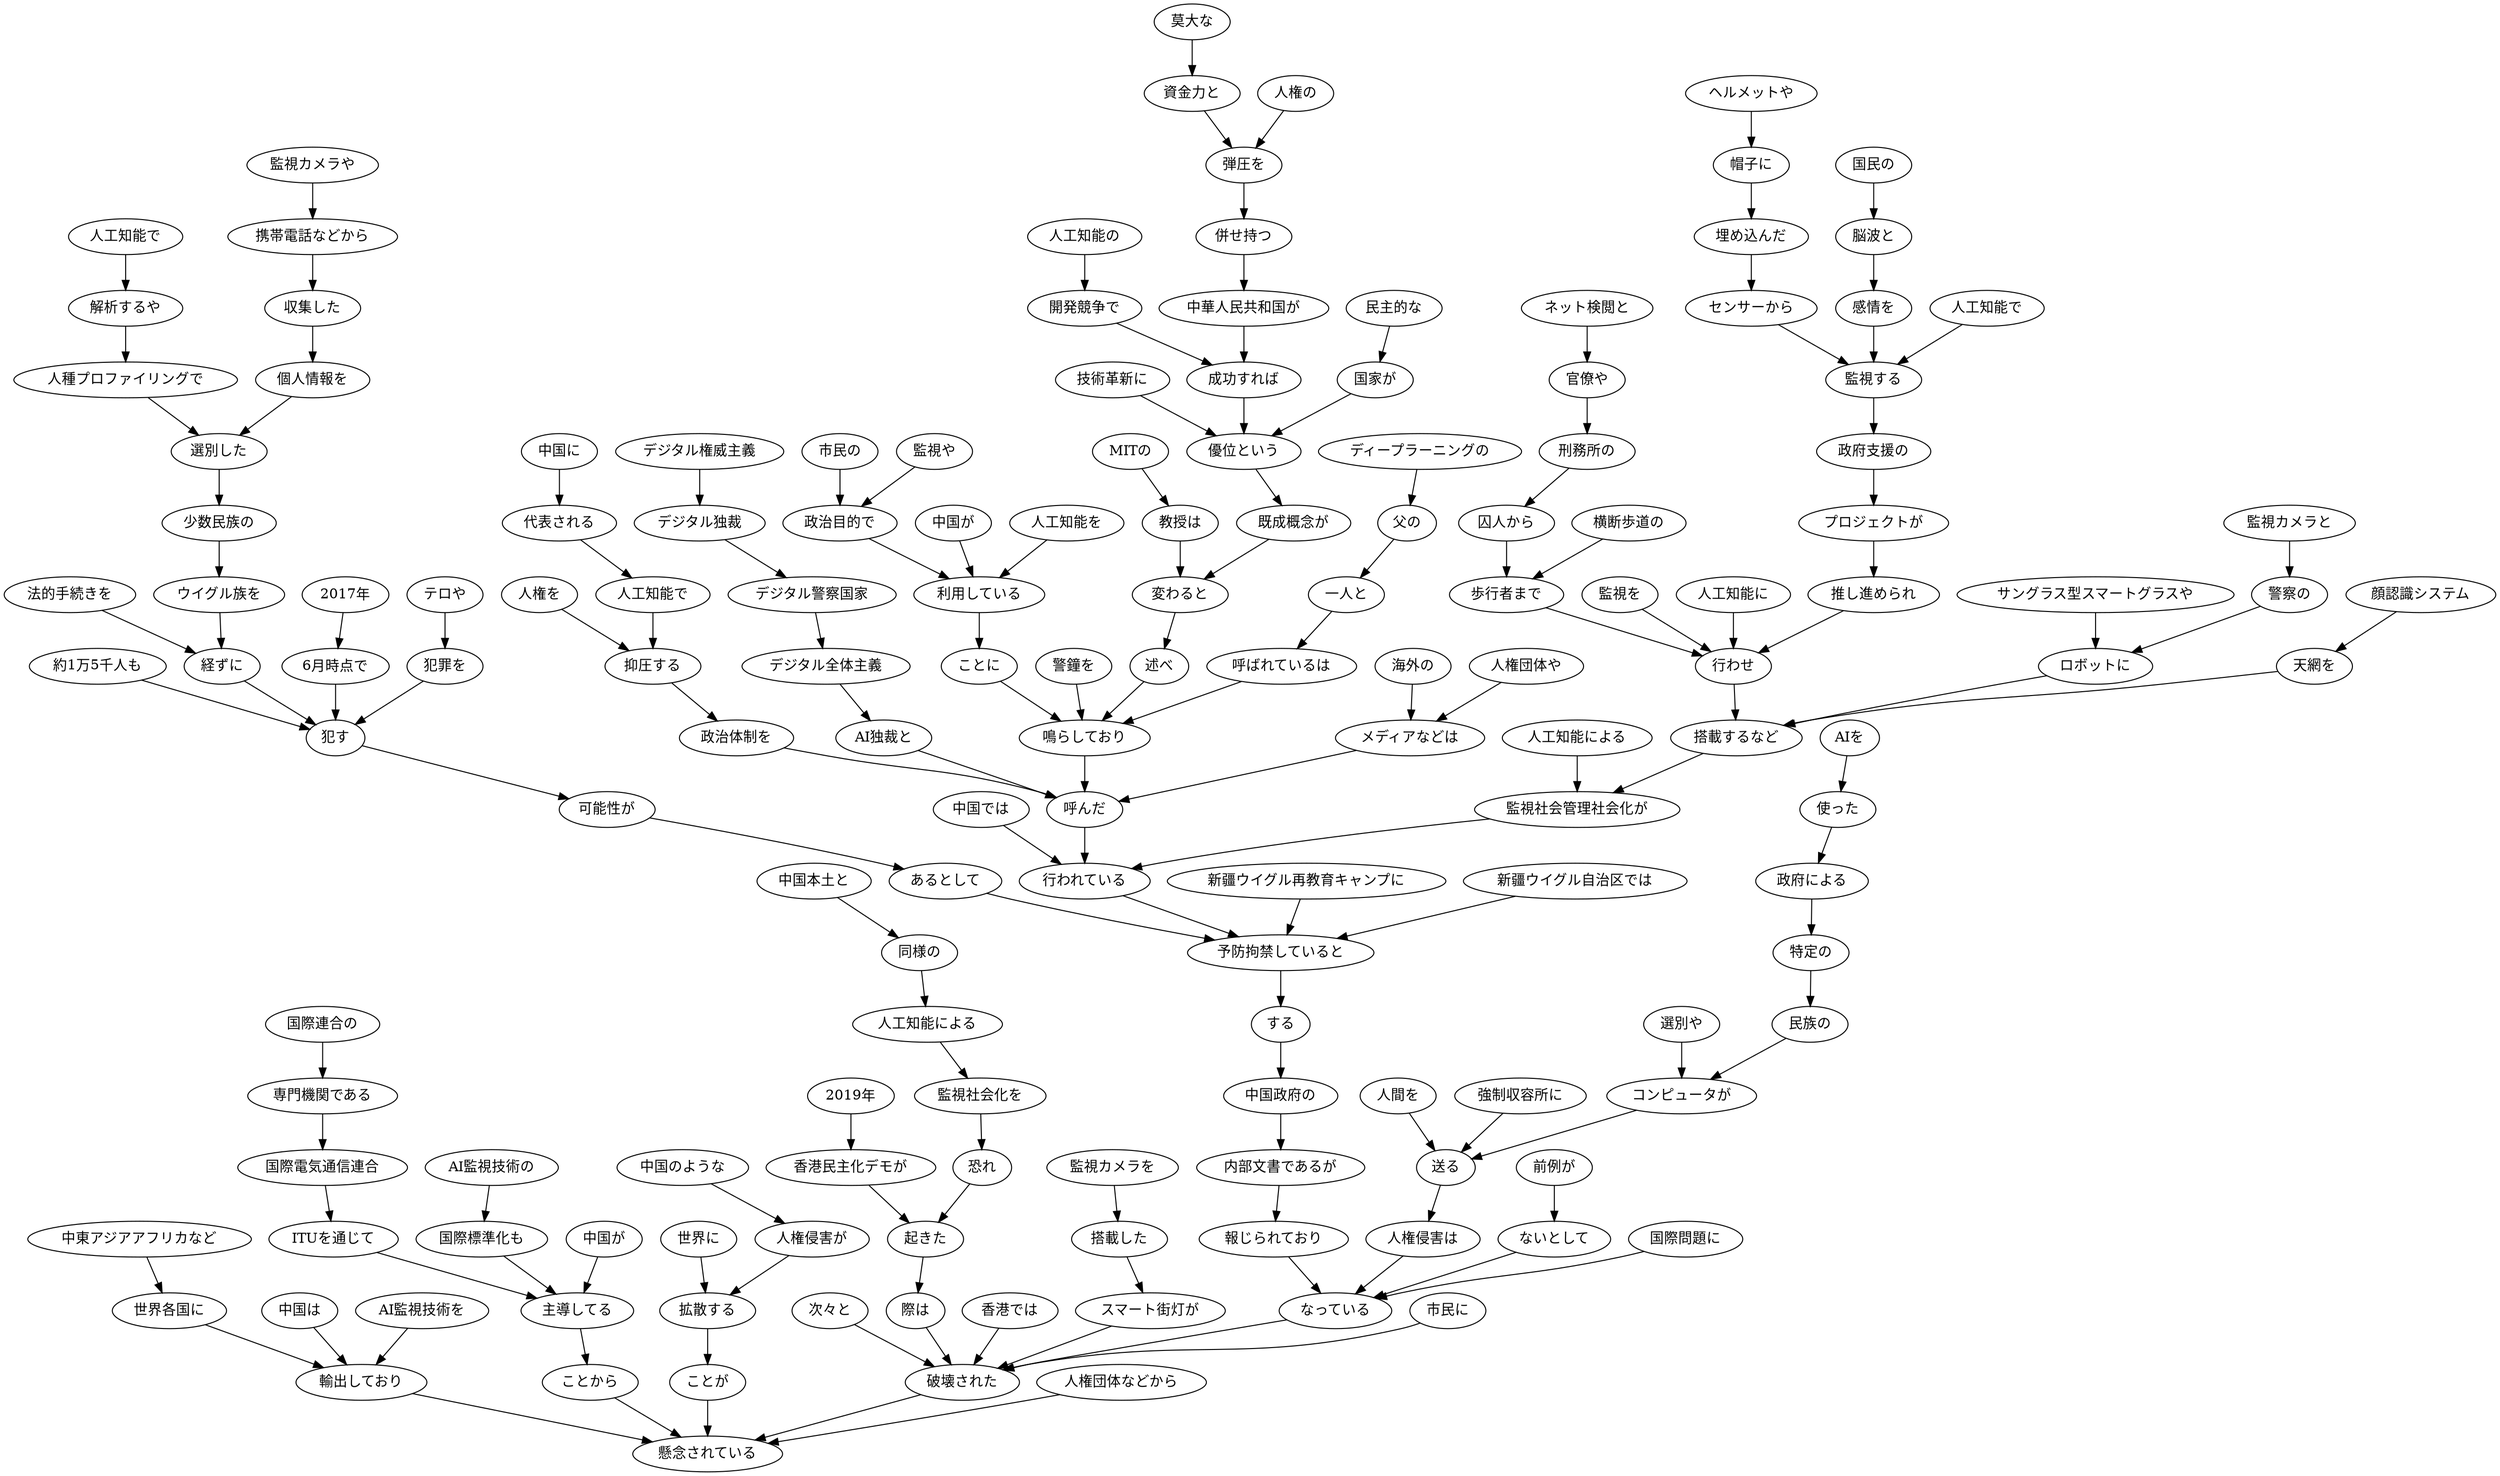 // ans44
digraph {
	0 [label="MITの"]
	1 [label="教授は"]
	0 -> 1
	1 [label="教授は"]
	16 [label="変わると"]
	1 -> 16
	2 [label="莫大な"]
	3 [label="資金力と"]
	2 -> 3
	3 [label="資金力と"]
	5 [label="弾圧を"]
	3 -> 5
	4 [label="人権の"]
	5 [label="弾圧を"]
	4 -> 5
	5 [label="弾圧を"]
	6 [label="併せ持つ"]
	5 -> 6
	6 [label="併せ持つ"]
	7 [label="中華人民共和国が"]
	6 -> 7
	7 [label="中華人民共和国が"]
	10 [label="成功すれば"]
	7 -> 10
	8 [label="人工知能の"]
	9 [label="開発競争で"]
	8 -> 9
	9 [label="開発競争で"]
	10 [label="成功すれば"]
	9 -> 10
	10 [label="成功すれば"]
	14 [label="優位という"]
	10 -> 14
	11 [label="民主的な"]
	12 [label="国家が"]
	11 -> 12
	12 [label="国家が"]
	14 [label="優位という"]
	12 -> 14
	13 [label="技術革新に"]
	14 [label="優位という"]
	13 -> 14
	14 [label="優位という"]
	15 [label="既成概念が"]
	14 -> 15
	15 [label="既成概念が"]
	16 [label="変わると"]
	15 -> 16
	16 [label="変わると"]
	17 [label="述べ"]
	16 -> 17
	17 [label="述べ"]
	30 [label="鳴らしており"]
	17 -> 30
	18 [label="ディープラーニングの"]
	19 [label="父の"]
	18 -> 19
	19 [label="父の"]
	20 [label="一人と"]
	19 -> 20
	20 [label="一人と"]
	21 [label="呼ばれているは"]
	20 -> 21
	21 [label="呼ばれているは"]
	30 [label="鳴らしており"]
	21 -> 30
	22 [label="中国が"]
	27 [label="利用している"]
	22 -> 27
	23 [label="市民の"]
	25 [label="政治目的で"]
	23 -> 25
	24 [label="監視や"]
	25 [label="政治目的で"]
	24 -> 25
	25 [label="政治目的で"]
	27 [label="利用している"]
	25 -> 27
	26 [label="人工知能を"]
	27 [label="利用している"]
	26 -> 27
	27 [label="利用している"]
	28 [label="ことに"]
	27 -> 28
	28 [label="ことに"]
	30 [label="鳴らしており"]
	28 -> 30
	29 [label="警鐘を"]
	30 [label="鳴らしており"]
	29 -> 30
	30 [label="鳴らしており"]
	45 [label="呼んだ"]
	30 -> 45
	31 [label="海外の"]
	33 [label="メディアなどは"]
	31 -> 33
	32 [label="人権団体や"]
	33 [label="メディアなどは"]
	32 -> 33
	33 [label="メディアなどは"]
	45 [label="呼んだ"]
	33 -> 45
	34 [label="中国に"]
	35 [label="代表される"]
	34 -> 35
	35 [label="代表される"]
	36 [label="人工知能で"]
	35 -> 36
	36 [label="人工知能で"]
	38 [label="抑圧する"]
	36 -> 38
	37 [label="人権を"]
	38 [label="抑圧する"]
	37 -> 38
	38 [label="抑圧する"]
	39 [label="政治体制を"]
	38 -> 39
	39 [label="政治体制を"]
	45 [label="呼んだ"]
	39 -> 45
	40 [label="デジタル権威主義"]
	41 [label="デジタル独裁"]
	40 -> 41
	41 [label="デジタル独裁"]
	42 [label="デジタル警察国家"]
	41 -> 42
	42 [label="デジタル警察国家"]
	43 [label="デジタル全体主義"]
	42 -> 43
	43 [label="デジタル全体主義"]
	44 [label="AI独裁と"]
	43 -> 44
	44 [label="AI独裁と"]
	45 [label="呼んだ"]
	44 -> 45
	45 [label="呼んだ"]
	77 [label="行われている"]
	45 -> 77
	46 [label="中国では"]
	77 [label="行われている"]
	46 -> 77
	47 [label="ヘルメットや"]
	48 [label="帽子に"]
	47 -> 48
	48 [label="帽子に"]
	49 [label="埋め込んだ"]
	48 -> 49
	49 [label="埋め込んだ"]
	50 [label="センサーから"]
	49 -> 50
	50 [label="センサーから"]
	55 [label="監視する"]
	50 -> 55
	51 [label="国民の"]
	52 [label="脳波と"]
	51 -> 52
	52 [label="脳波と"]
	53 [label="感情を"]
	52 -> 53
	53 [label="感情を"]
	55 [label="監視する"]
	53 -> 55
	54 [label="人工知能で"]
	55 [label="監視する"]
	54 -> 55
	55 [label="監視する"]
	56 [label="政府支援の"]
	55 -> 56
	56 [label="政府支援の"]
	57 [label="プロジェクトが"]
	56 -> 57
	57 [label="プロジェクトが"]
	58 [label="推し進められ"]
	57 -> 58
	58 [label="推し進められ"]
	67 [label="行わせ"]
	58 -> 67
	59 [label="ネット検閲と"]
	60 [label="官僚や"]
	59 -> 60
	60 [label="官僚や"]
	61 [label="刑務所の"]
	60 -> 61
	61 [label="刑務所の"]
	62 [label="囚人から"]
	61 -> 62
	62 [label="囚人から"]
	64 [label="歩行者まで"]
	62 -> 64
	63 [label="横断歩道の"]
	64 [label="歩行者まで"]
	63 -> 64
	64 [label="歩行者まで"]
	67 [label="行わせ"]
	64 -> 67
	65 [label="監視を"]
	67 [label="行わせ"]
	65 -> 67
	66 [label="人工知能に"]
	67 [label="行わせ"]
	66 -> 67
	67 [label="行わせ"]
	74 [label="搭載するなど"]
	67 -> 74
	68 [label="監視カメラと"]
	69 [label="警察の"]
	68 -> 69
	69 [label="警察の"]
	71 [label="ロボットに"]
	69 -> 71
	70 [label="サングラス型スマートグラスや"]
	71 [label="ロボットに"]
	70 -> 71
	71 [label="ロボットに"]
	74 [label="搭載するなど"]
	71 -> 74
	72 [label="顔認識システム"]
	73 [label="天網を"]
	72 -> 73
	73 [label="天網を"]
	74 [label="搭載するなど"]
	73 -> 74
	74 [label="搭載するなど"]
	76 [label="監視社会管理社会化が"]
	74 -> 76
	75 [label="人工知能による"]
	76 [label="監視社会管理社会化が"]
	75 -> 76
	76 [label="監視社会管理社会化が"]
	77 [label="行われている"]
	76 -> 77
	77 [label="行われている"]
	100 [label="予防拘禁していると"]
	77 -> 100
	78 [label="新疆ウイグル自治区では"]
	100 [label="予防拘禁していると"]
	78 -> 100
	79 [label="監視カメラや"]
	80 [label="携帯電話などから"]
	79 -> 80
	80 [label="携帯電話などから"]
	81 [label="収集した"]
	80 -> 81
	81 [label="収集した"]
	82 [label="個人情報を"]
	81 -> 82
	82 [label="個人情報を"]
	86 [label="選別した"]
	82 -> 86
	83 [label="人工知能で"]
	84 [label="解析するや"]
	83 -> 84
	84 [label="解析するや"]
	85 [label="人種プロファイリングで"]
	84 -> 85
	85 [label="人種プロファイリングで"]
	86 [label="選別した"]
	85 -> 86
	86 [label="選別した"]
	87 [label="少数民族の"]
	86 -> 87
	87 [label="少数民族の"]
	88 [label="ウイグル族を"]
	87 -> 88
	88 [label="ウイグル族を"]
	90 [label="経ずに"]
	88 -> 90
	89 [label="法的手続きを"]
	90 [label="経ずに"]
	89 -> 90
	90 [label="経ずに"]
	96 [label="犯す"]
	90 -> 96
	91 [label="2017年"]
	92 [label="6月時点で"]
	91 -> 92
	92 [label="6月時点で"]
	96 [label="犯す"]
	92 -> 96
	93 [label="約1万5千人も"]
	96 [label="犯す"]
	93 -> 96
	94 [label="テロや"]
	95 [label="犯罪を"]
	94 -> 95
	95 [label="犯罪を"]
	96 [label="犯す"]
	95 -> 96
	96 [label="犯す"]
	97 [label="可能性が"]
	96 -> 97
	97 [label="可能性が"]
	98 [label="あるとして"]
	97 -> 98
	98 [label="あるとして"]
	100 [label="予防拘禁していると"]
	98 -> 100
	99 [label="新疆ウイグル再教育キャンプに"]
	100 [label="予防拘禁していると"]
	99 -> 100
	100 [label="予防拘禁していると"]
	101 [label="する"]
	100 -> 101
	101 [label="する"]
	102 [label="中国政府の"]
	101 -> 102
	102 [label="中国政府の"]
	103 [label="内部文書であるが"]
	102 -> 103
	103 [label="内部文書であるが"]
	104 [label="報じられており"]
	103 -> 104
	104 [label="報じられており"]
	119 [label="なっている"]
	104 -> 119
	105 [label="AIを"]
	106 [label="使った"]
	105 -> 106
	106 [label="使った"]
	107 [label="政府による"]
	106 -> 107
	107 [label="政府による"]
	108 [label="特定の"]
	107 -> 108
	108 [label="特定の"]
	109 [label="民族の"]
	108 -> 109
	109 [label="民族の"]
	111 [label="コンピュータが"]
	109 -> 111
	110 [label="選別や"]
	111 [label="コンピュータが"]
	110 -> 111
	111 [label="コンピュータが"]
	114 [label="送る"]
	111 -> 114
	112 [label="人間を"]
	114 [label="送る"]
	112 -> 114
	113 [label="強制収容所に"]
	114 [label="送る"]
	113 -> 114
	114 [label="送る"]
	115 [label="人権侵害は"]
	114 -> 115
	115 [label="人権侵害は"]
	119 [label="なっている"]
	115 -> 119
	116 [label="前例が"]
	117 [label="ないとして"]
	116 -> 117
	117 [label="ないとして"]
	119 [label="なっている"]
	117 -> 119
	118 [label="国際問題に"]
	119 [label="なっている"]
	118 -> 119
	119 [label="なっている"]
	135 [label="破壊された"]
	119 -> 135
	120 [label="香港では"]
	135 [label="破壊された"]
	120 -> 135
	121 [label="中国本土と"]
	122 [label="同様の"]
	121 -> 122
	122 [label="同様の"]
	123 [label="人工知能による"]
	122 -> 123
	123 [label="人工知能による"]
	124 [label="監視社会化を"]
	123 -> 124
	124 [label="監視社会化を"]
	125 [label="恐れ"]
	124 -> 125
	125 [label="恐れ"]
	128 [label="起きた"]
	125 -> 128
	126 [label="2019年"]
	127 [label="香港民主化デモが"]
	126 -> 127
	127 [label="香港民主化デモが"]
	128 [label="起きた"]
	127 -> 128
	128 [label="起きた"]
	129 [label="際は"]
	128 -> 129
	129 [label="際は"]
	135 [label="破壊された"]
	129 -> 135
	130 [label="監視カメラを"]
	131 [label="搭載した"]
	130 -> 131
	131 [label="搭載した"]
	132 [label="スマート街灯が"]
	131 -> 132
	132 [label="スマート街灯が"]
	135 [label="破壊された"]
	132 -> 135
	133 [label="市民に"]
	135 [label="破壊された"]
	133 -> 135
	134 [label="次々と"]
	135 [label="破壊された"]
	134 -> 135
	135 [label="破壊された"]
	156 [label="懸念されている"]
	135 -> 156
	136 [label="中国は"]
	140 [label="輸出しており"]
	136 -> 140
	137 [label="AI監視技術を"]
	140 [label="輸出しており"]
	137 -> 140
	138 [label="中東アジアアフリカなど"]
	139 [label="世界各国に"]
	138 -> 139
	139 [label="世界各国に"]
	140 [label="輸出しており"]
	139 -> 140
	140 [label="輸出しており"]
	156 [label="懸念されている"]
	140 -> 156
	141 [label="国際連合の"]
	142 [label="専門機関である"]
	141 -> 142
	142 [label="専門機関である"]
	143 [label="国際電気通信連合"]
	142 -> 143
	143 [label="国際電気通信連合"]
	144 [label="ITUを通じて"]
	143 -> 144
	144 [label="ITUを通じて"]
	148 [label="主導してる"]
	144 -> 148
	145 [label="中国が"]
	148 [label="主導してる"]
	145 -> 148
	146 [label="AI監視技術の"]
	147 [label="国際標準化も"]
	146 -> 147
	147 [label="国際標準化も"]
	148 [label="主導してる"]
	147 -> 148
	148 [label="主導してる"]
	149 [label="ことから"]
	148 -> 149
	149 [label="ことから"]
	156 [label="懸念されている"]
	149 -> 156
	150 [label="中国のような"]
	151 [label="人権侵害が"]
	150 -> 151
	151 [label="人権侵害が"]
	153 [label="拡散する"]
	151 -> 153
	152 [label="世界に"]
	153 [label="拡散する"]
	152 -> 153
	153 [label="拡散する"]
	154 [label="ことが"]
	153 -> 154
	154 [label="ことが"]
	156 [label="懸念されている"]
	154 -> 156
	155 [label="人権団体などから"]
	156 [label="懸念されている"]
	155 -> 156
}

